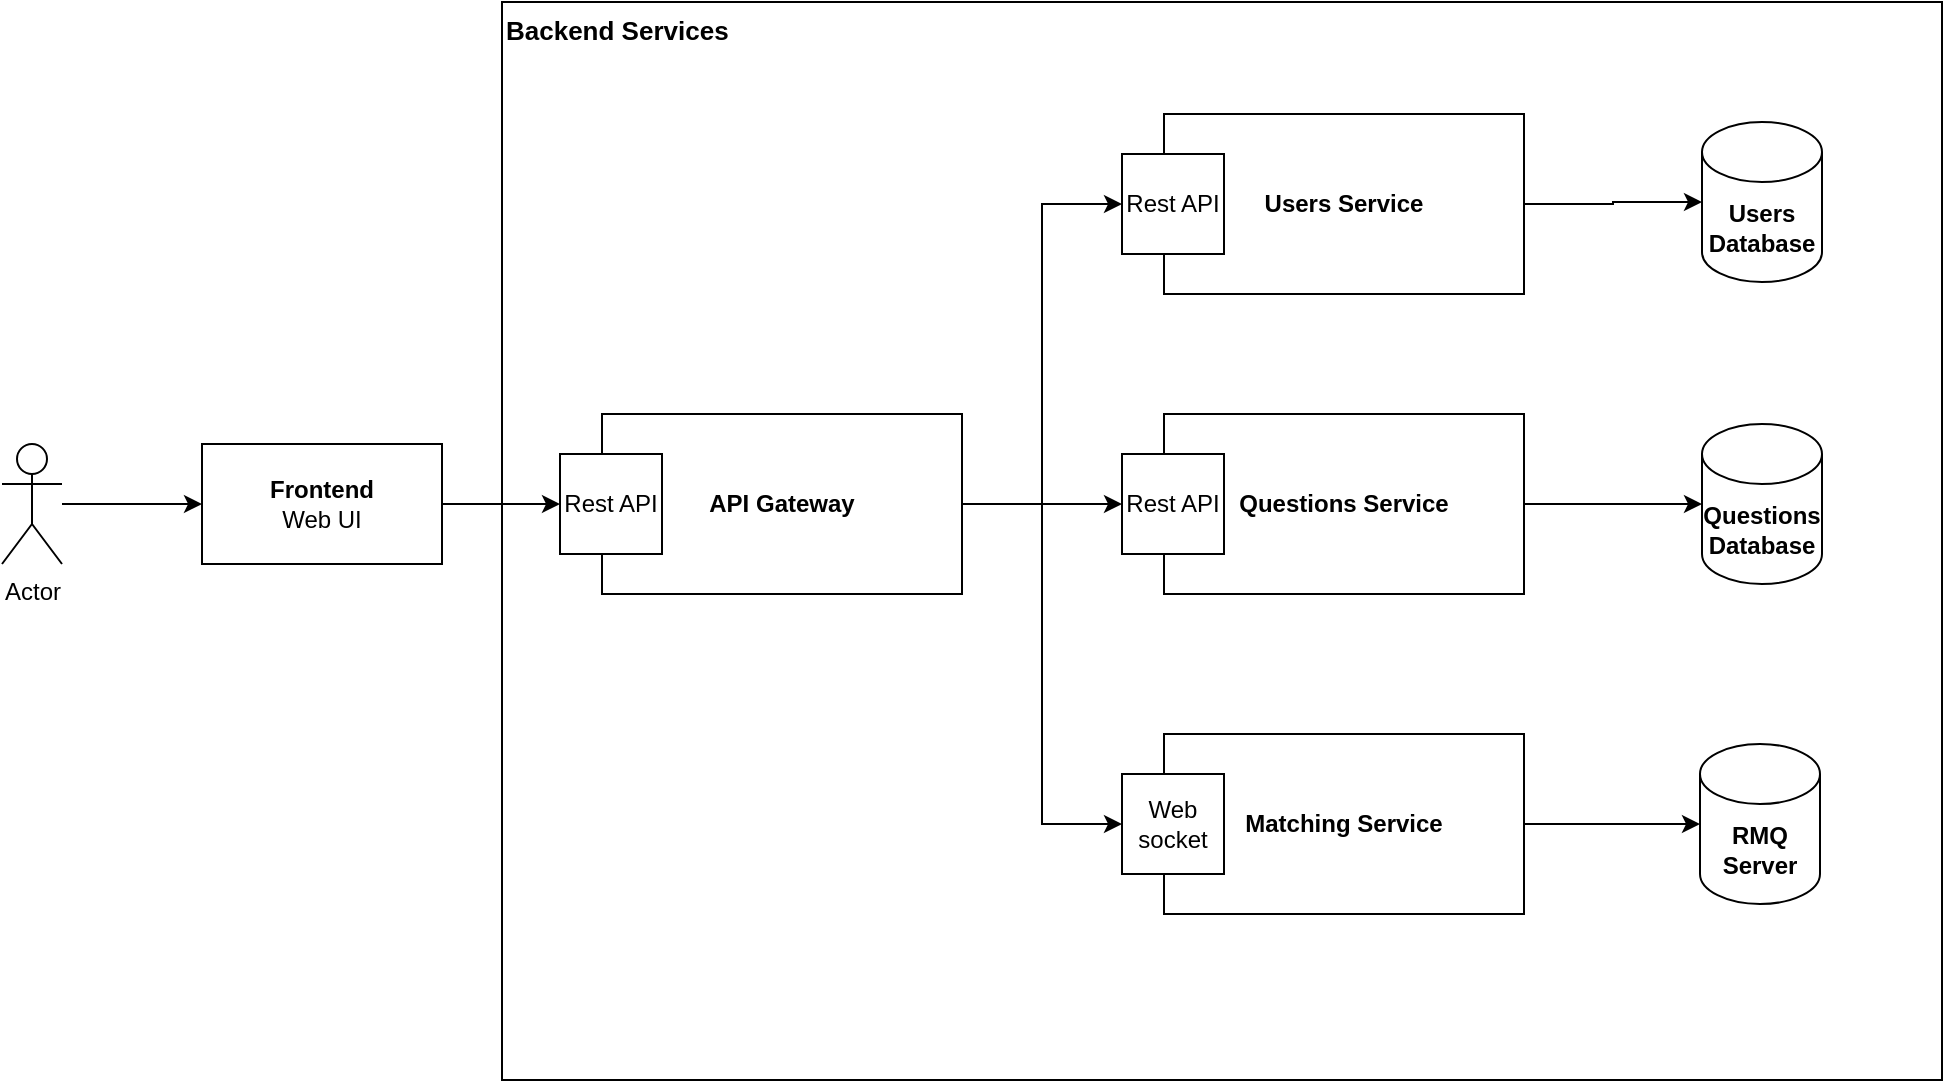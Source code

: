 <mxfile version="22.0.6" type="device">
  <diagram id="Ht1M8jgEwFfnCIfOTk4-" name="Page-1">
    <mxGraphModel dx="1434" dy="1587" grid="1" gridSize="10" guides="1" tooltips="1" connect="1" arrows="1" fold="1" page="1" pageScale="1" pageWidth="1169" pageHeight="827" math="0" shadow="0">
      <root>
        <mxCell id="0" />
        <mxCell id="1" parent="0" />
        <mxCell id="RY1Azra-4xsYD9R_9853-26" value="Backend Services" style="rounded=0;whiteSpace=wrap;html=1;align=left;verticalAlign=top;fontStyle=1;fontSize=13;" parent="1" vertex="1">
          <mxGeometry x="510" y="-689" width="720" height="539" as="geometry" />
        </mxCell>
        <mxCell id="RY1Azra-4xsYD9R_9853-3" style="edgeStyle=orthogonalEdgeStyle;rounded=0;orthogonalLoop=1;jettySize=auto;html=1;" parent="1" source="RY1Azra-4xsYD9R_9853-1" target="RY1Azra-4xsYD9R_9853-2" edge="1">
          <mxGeometry relative="1" as="geometry" />
        </mxCell>
        <mxCell id="RY1Azra-4xsYD9R_9853-1" value="Actor" style="shape=umlActor;verticalLabelPosition=bottom;verticalAlign=top;html=1;outlineConnect=0;" parent="1" vertex="1">
          <mxGeometry x="260" y="-468" width="30" height="60" as="geometry" />
        </mxCell>
        <mxCell id="RY1Azra-4xsYD9R_9853-5" value="" style="edgeStyle=orthogonalEdgeStyle;rounded=0;orthogonalLoop=1;jettySize=auto;html=1;entryX=0;entryY=0.5;entryDx=0;entryDy=0;" parent="1" source="RY1Azra-4xsYD9R_9853-2" target="RY1Azra-4xsYD9R_9853-8" edge="1">
          <mxGeometry relative="1" as="geometry" />
        </mxCell>
        <mxCell id="RY1Azra-4xsYD9R_9853-2" value="&lt;b&gt;Frontend&lt;/b&gt;&lt;br&gt;Web UI" style="rounded=0;whiteSpace=wrap;html=1;" parent="1" vertex="1">
          <mxGeometry x="360" y="-468" width="120" height="60" as="geometry" />
        </mxCell>
        <mxCell id="RY1Azra-4xsYD9R_9853-22" style="edgeStyle=orthogonalEdgeStyle;rounded=0;orthogonalLoop=1;jettySize=auto;html=1;entryX=0;entryY=0.5;entryDx=0;entryDy=0;" parent="1" source="RY1Azra-4xsYD9R_9853-4" target="RY1Azra-4xsYD9R_9853-10" edge="1">
          <mxGeometry relative="1" as="geometry" />
        </mxCell>
        <mxCell id="RY1Azra-4xsYD9R_9853-23" style="edgeStyle=orthogonalEdgeStyle;rounded=0;orthogonalLoop=1;jettySize=auto;html=1;entryX=0;entryY=0.5;entryDx=0;entryDy=0;" parent="1" source="RY1Azra-4xsYD9R_9853-4" target="RY1Azra-4xsYD9R_9853-12" edge="1">
          <mxGeometry relative="1" as="geometry" />
        </mxCell>
        <mxCell id="RY1Azra-4xsYD9R_9853-25" style="edgeStyle=orthogonalEdgeStyle;rounded=0;orthogonalLoop=1;jettySize=auto;html=1;entryX=0;entryY=0.5;entryDx=0;entryDy=0;" parent="1" source="RY1Azra-4xsYD9R_9853-4" target="RY1Azra-4xsYD9R_9853-14" edge="1">
          <mxGeometry relative="1" as="geometry" />
        </mxCell>
        <mxCell id="RY1Azra-4xsYD9R_9853-4" value="&lt;b&gt;API Gateway&lt;/b&gt;" style="whiteSpace=wrap;html=1;rounded=0;" parent="1" vertex="1">
          <mxGeometry x="560" y="-483" width="180" height="90" as="geometry" />
        </mxCell>
        <mxCell id="RY1Azra-4xsYD9R_9853-8" value="Rest API" style="rounded=0;whiteSpace=wrap;html=1;" parent="1" vertex="1">
          <mxGeometry x="539" y="-463" width="51" height="50" as="geometry" />
        </mxCell>
        <mxCell id="RY1Azra-4xsYD9R_9853-16" style="edgeStyle=orthogonalEdgeStyle;rounded=0;orthogonalLoop=1;jettySize=auto;html=1;" parent="1" source="RY1Azra-4xsYD9R_9853-9" target="RY1Azra-4xsYD9R_9853-15" edge="1">
          <mxGeometry relative="1" as="geometry" />
        </mxCell>
        <mxCell id="RY1Azra-4xsYD9R_9853-9" value="&lt;b&gt;Users Service&lt;/b&gt;" style="whiteSpace=wrap;html=1;rounded=0;" parent="1" vertex="1">
          <mxGeometry x="841" y="-633" width="180" height="90" as="geometry" />
        </mxCell>
        <mxCell id="RY1Azra-4xsYD9R_9853-10" value="Rest API" style="rounded=0;whiteSpace=wrap;html=1;" parent="1" vertex="1">
          <mxGeometry x="820" y="-613" width="51" height="50" as="geometry" />
        </mxCell>
        <mxCell id="RY1Azra-4xsYD9R_9853-19" style="edgeStyle=orthogonalEdgeStyle;rounded=0;orthogonalLoop=1;jettySize=auto;html=1;" parent="1" source="RY1Azra-4xsYD9R_9853-11" target="RY1Azra-4xsYD9R_9853-17" edge="1">
          <mxGeometry relative="1" as="geometry" />
        </mxCell>
        <mxCell id="RY1Azra-4xsYD9R_9853-11" value="&lt;b&gt;Questions Service&lt;/b&gt;" style="whiteSpace=wrap;html=1;rounded=0;" parent="1" vertex="1">
          <mxGeometry x="841" y="-483" width="180" height="90" as="geometry" />
        </mxCell>
        <mxCell id="RY1Azra-4xsYD9R_9853-12" value="Rest API" style="rounded=0;whiteSpace=wrap;html=1;" parent="1" vertex="1">
          <mxGeometry x="820" y="-463" width="51" height="50" as="geometry" />
        </mxCell>
        <mxCell id="RY1Azra-4xsYD9R_9853-21" style="edgeStyle=orthogonalEdgeStyle;rounded=0;orthogonalLoop=1;jettySize=auto;html=1;" parent="1" source="RY1Azra-4xsYD9R_9853-13" target="RY1Azra-4xsYD9R_9853-18" edge="1">
          <mxGeometry relative="1" as="geometry" />
        </mxCell>
        <mxCell id="RY1Azra-4xsYD9R_9853-13" value="&lt;b&gt;Matching Service&lt;/b&gt;" style="whiteSpace=wrap;html=1;rounded=0;" parent="1" vertex="1">
          <mxGeometry x="841" y="-323" width="180" height="90" as="geometry" />
        </mxCell>
        <mxCell id="RY1Azra-4xsYD9R_9853-14" value="Web socket" style="rounded=0;whiteSpace=wrap;html=1;" parent="1" vertex="1">
          <mxGeometry x="820" y="-303" width="51" height="50" as="geometry" />
        </mxCell>
        <mxCell id="RY1Azra-4xsYD9R_9853-15" value="Users Database" style="shape=cylinder3;whiteSpace=wrap;html=1;boundedLbl=1;backgroundOutline=1;size=15;fontStyle=1" parent="1" vertex="1">
          <mxGeometry x="1110" y="-629" width="60" height="80" as="geometry" />
        </mxCell>
        <mxCell id="RY1Azra-4xsYD9R_9853-17" value="Questions Database" style="shape=cylinder3;whiteSpace=wrap;html=1;boundedLbl=1;backgroundOutline=1;size=15;fontStyle=1" parent="1" vertex="1">
          <mxGeometry x="1110" y="-478" width="60" height="80" as="geometry" />
        </mxCell>
        <mxCell id="RY1Azra-4xsYD9R_9853-18" value="RMQ Server" style="shape=cylinder3;whiteSpace=wrap;html=1;boundedLbl=1;backgroundOutline=1;size=15;fontStyle=1" parent="1" vertex="1">
          <mxGeometry x="1109" y="-318" width="60" height="80" as="geometry" />
        </mxCell>
      </root>
    </mxGraphModel>
  </diagram>
</mxfile>
